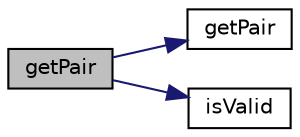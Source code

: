 digraph "getPair"
{
 // LATEX_PDF_SIZE
  edge [fontname="Helvetica",fontsize="10",labelfontname="Helvetica",labelfontsize="10"];
  node [fontname="Helvetica",fontsize="10",shape=record];
  rankdir="LR";
  Node1 [label="getPair",height=0.2,width=0.4,color="black", fillcolor="grey75", style="filled", fontcolor="black",tooltip=" "];
  Node1 -> Node2 [color="midnightblue",fontsize="10",style="solid",fontname="Helvetica"];
  Node2 [label="getPair",height=0.2,width=0.4,color="black", fillcolor="white", style="filled",URL="$classpFlow_1_1sortedPairs.html#af8e8593b419b4644ae5a16d355f0424c",tooltip=" "];
  Node1 -> Node3 [color="midnightblue",fontsize="10",style="solid",fontname="Helvetica"];
  Node3 [label="isValid",height=0.2,width=0.4,color="black", fillcolor="white", style="filled",URL="$classpFlow_1_1sortedPairs.html#aedf8edb334ea2783de06581536ff1d79",tooltip=" "];
}
